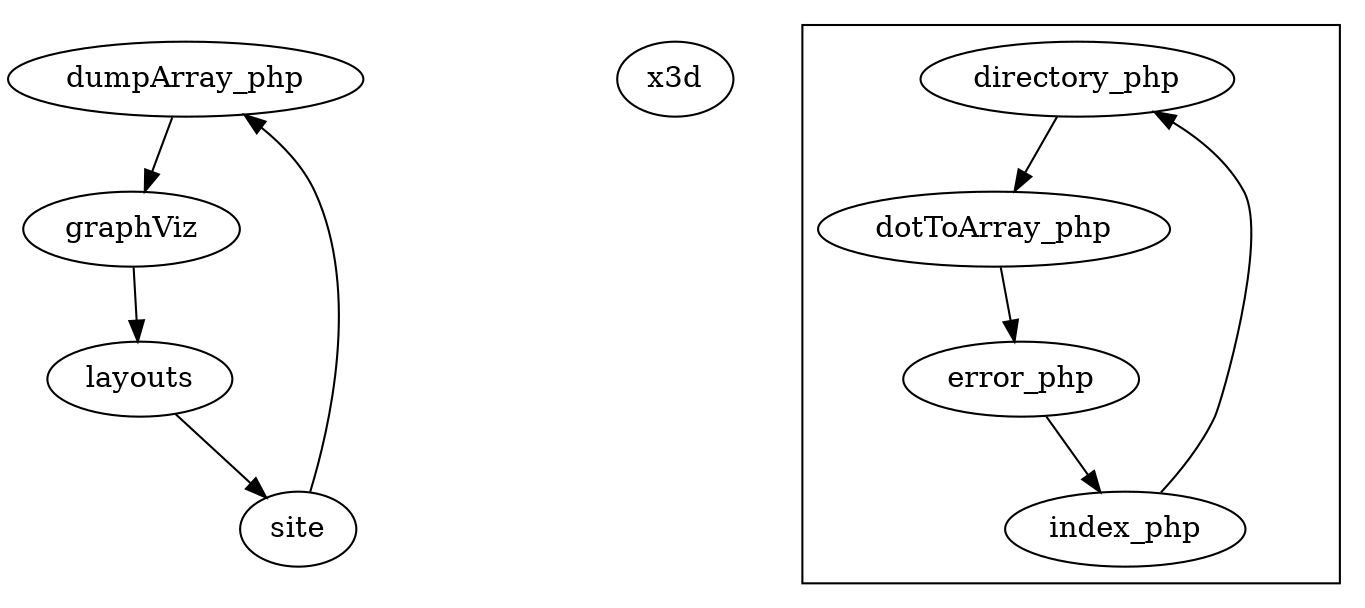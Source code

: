 digraph G {
compound=true; nodesep=1.0; dim=3;
dumpArray_php [z=20];
graphViz [z=20];
layouts [z=20];
site [z=20];
x3d [z=20];
	subgraph cluster_graphViz {
	directory_php [z=10];
	dotToArray_php [z=10];
	error_php [z=10];
	index_php [z=10];
	}
dumpArray_php -> graphViz;
graphViz -> layouts;
layouts -> site;
site -> dumpArray_php;
	
directory_php -> dotToArray_php;
dotToArray_php -> error_php;
error_php -> index_php;
index_php -> directory_php;
}
